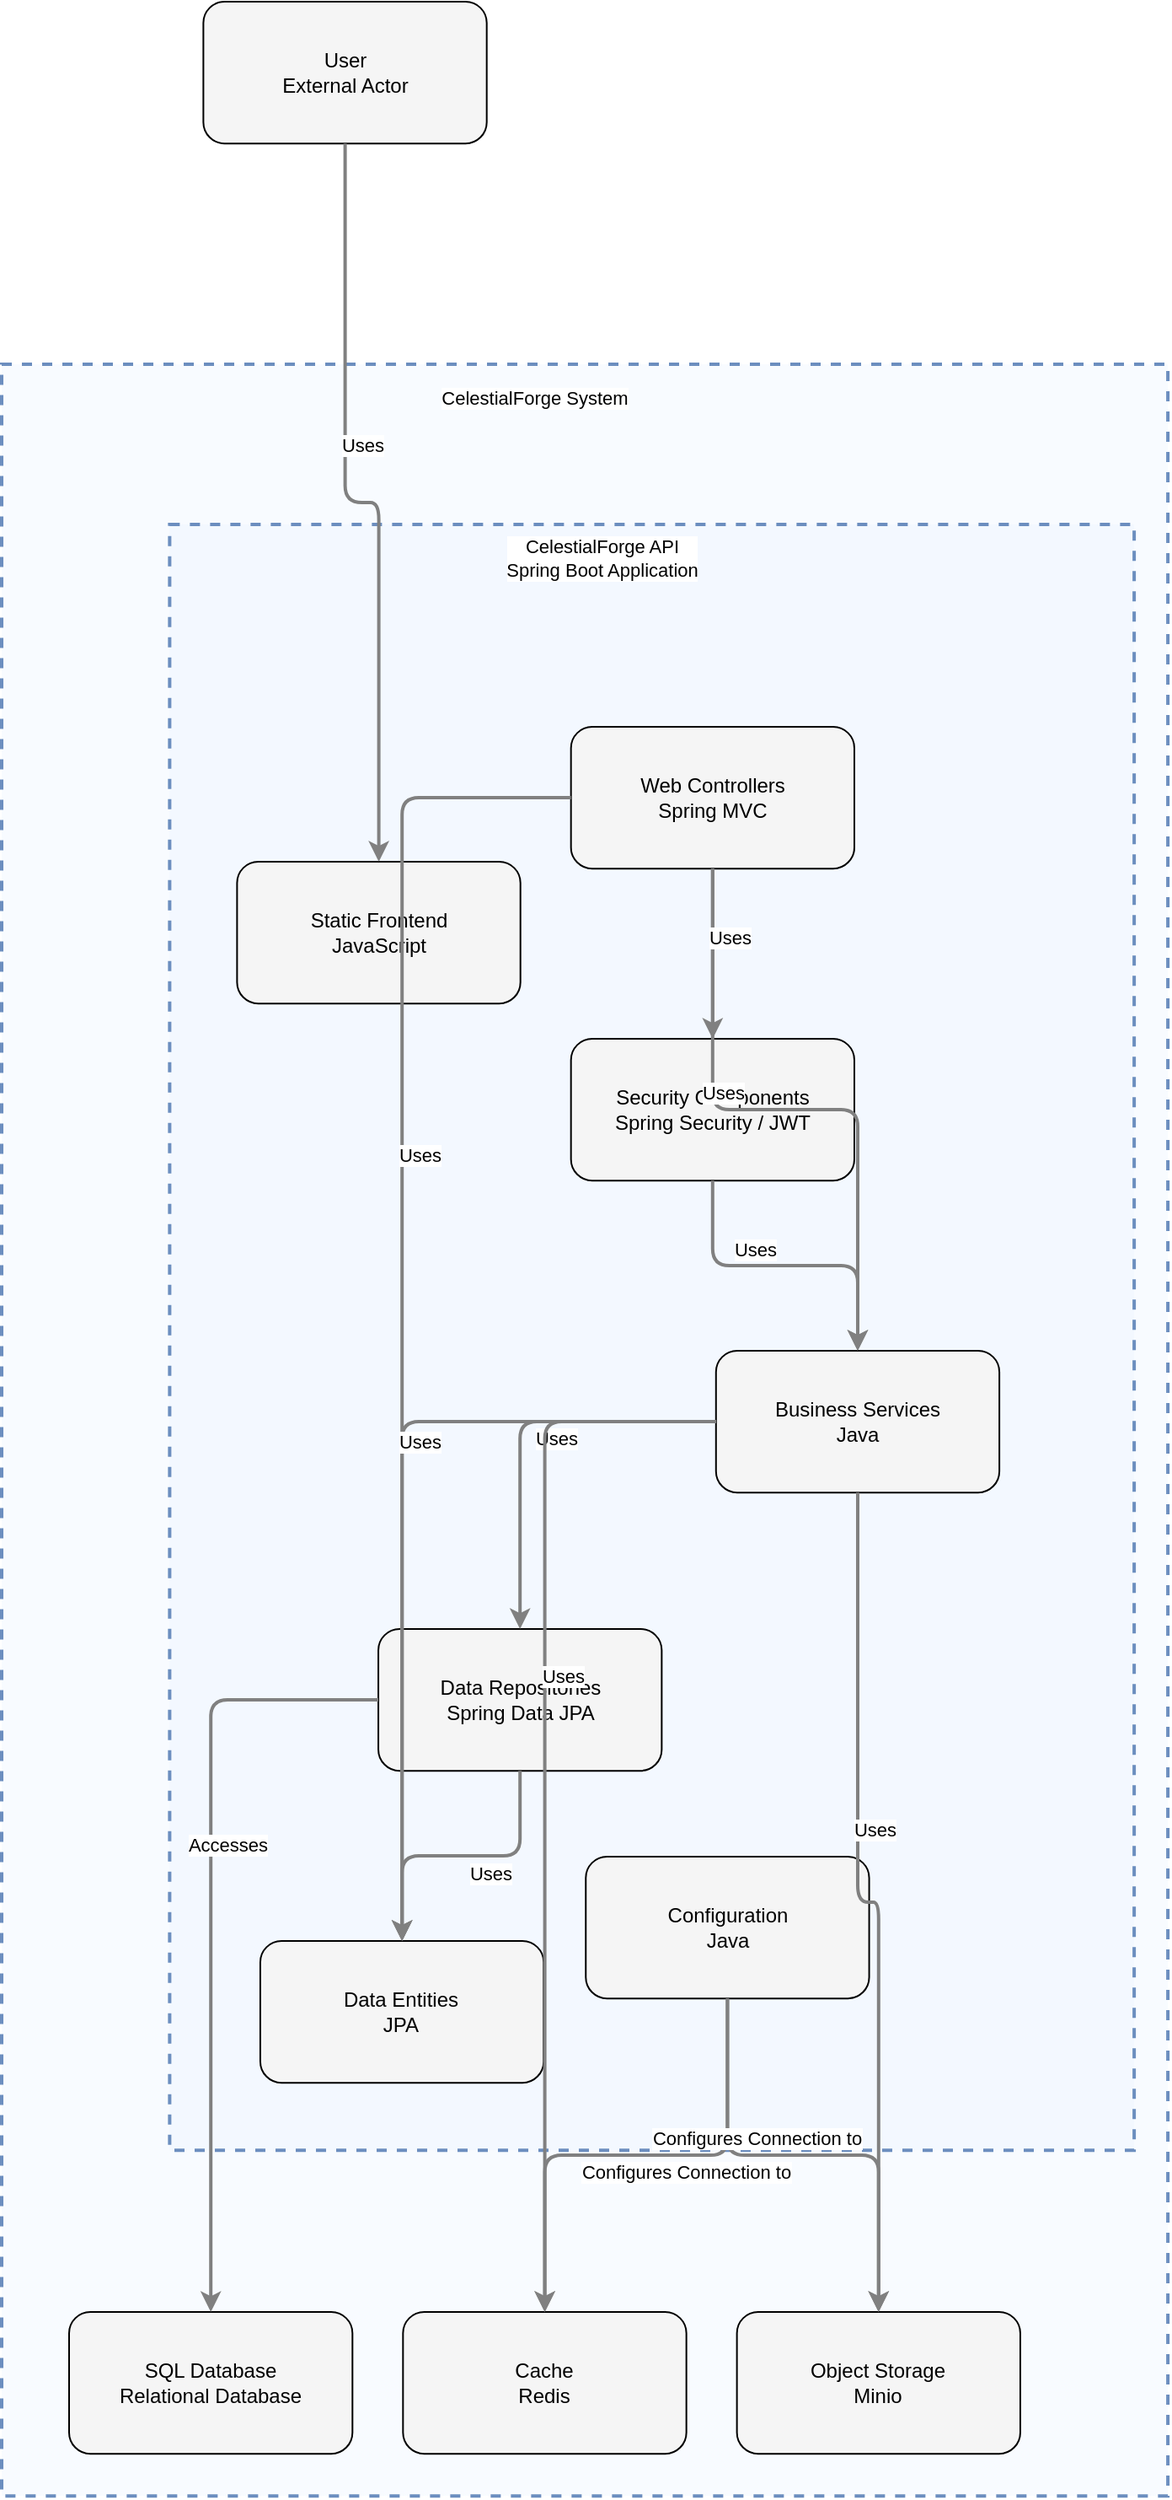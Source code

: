 <?xml version="1.0" encoding="UTF-8"?>
      <mxfile version="14.6.5" type="device">
        <diagram id="codeviz-diagram" name="System Diagram">
          <mxGraphModel dx="1000" dy="1000" grid="1" gridSize="10" guides="1" tooltips="1" connect="1" arrows="1" fold="1" page="1" pageScale="1" pageWidth="1169" pageHeight="827" math="0" shadow="0">
            <root>
              <mxCell id="0"/>
              <mxCell id="1" parent="0"/>
              <mxCell id="708" value="" style="html=1;whiteSpace=wrap;container=1;fillColor=#dae8fc;strokeColor=#6c8ebf;dashed=1;fillOpacity=20;strokeWidth=2;containerType=none;recursiveResize=0;movable=1;resizable=1;autosize=0;dropTarget=0" vertex="1" parent="707">
                <mxGeometry x="99.684" y="95" width="572.368" height="964.079" as="geometry"/>
              </mxCell>
              <mxCell id="708_label" value="CelestialForge API&lt;br&gt;Spring Boot Application" style="edgeLabel;html=1;align=center;verticalAlign=middle;resizable=0;labelBackgroundColor=white;spacing=5" vertex="1" parent="707">
                <mxGeometry x="107.684" y="103" width="496.368" height="24" as="geometry"/>
              </mxCell>
<mxCell id="707" value="" style="html=1;whiteSpace=wrap;container=1;fillColor=#dae8fc;strokeColor=#6c8ebf;dashed=1;fillOpacity=20;strokeWidth=2;containerType=none;recursiveResize=0;movable=1;resizable=1;autosize=0;dropTarget=0" vertex="1" parent="1">
                <mxGeometry x="22" y="227" width="692.052" height="1264.079" as="geometry"/>
              </mxCell>
              <mxCell id="707_label" value="CelestialForge System" style="edgeLabel;html=1;align=center;verticalAlign=middle;resizable=0;labelBackgroundColor=white;spacing=5" vertex="1" parent="1">
                <mxGeometry x="30" y="235" width="616.052" height="24" as="geometry"/>
              </mxCell>
              <mxCell id="709" value="User&lt;br&gt;External Actor" style="rounded=1;whiteSpace=wrap;html=1;fillColor=#f5f5f5" vertex="1" parent="1">
                    <mxGeometry x="141.684" y="12" width="168.158" height="84.079" as="geometry"/>
                  </mxCell>
<mxCell id="717" value="SQL Database&lt;br&gt;Relational Database" style="rounded=1;whiteSpace=wrap;html=1;fillColor=#f5f5f5" vertex="1" parent="707">
                    <mxGeometry x="40" y="1155" width="168.158" height="84.079" as="geometry"/>
                  </mxCell>
<mxCell id="718" value="Cache&lt;br&gt;Redis" style="rounded=1;whiteSpace=wrap;html=1;fillColor=#f5f5f5" vertex="1" parent="707">
                    <mxGeometry x="238.158" y="1155" width="168.158" height="84.079" as="geometry"/>
                  </mxCell>
<mxCell id="719" value="Object Storage&lt;br&gt;Minio" style="rounded=1;whiteSpace=wrap;html=1;fillColor=#f5f5f5" vertex="1" parent="707">
                    <mxGeometry x="436.316" y="1155" width="168.158" height="84.079" as="geometry"/>
                  </mxCell>
<mxCell id="710" value="Web Controllers&lt;br&gt;Spring MVC" style="rounded=1;whiteSpace=wrap;html=1;fillColor=#f5f5f5" vertex="1" parent="708">
                    <mxGeometry x="238.158" y="120" width="168.158" height="84.079" as="geometry"/>
                  </mxCell>
<mxCell id="711" value="Business Services&lt;br&gt;Java" style="rounded=1;whiteSpace=wrap;html=1;fillColor=#f5f5f5" vertex="1" parent="708">
                    <mxGeometry x="324.21" y="490" width="168.158" height="84.079" as="geometry"/>
                  </mxCell>
<mxCell id="712" value="Data Repositories&lt;br&gt;Spring Data JPA" style="rounded=1;whiteSpace=wrap;html=1;fillColor=#f5f5f5" vertex="1" parent="708">
                    <mxGeometry x="123.842" y="655" width="168.158" height="84.079" as="geometry"/>
                  </mxCell>
<mxCell id="713" value="Data Entities&lt;br&gt;JPA" style="rounded=1;whiteSpace=wrap;html=1;fillColor=#f5f5f5" vertex="1" parent="708">
                    <mxGeometry x="53.776" y="840" width="168.158" height="84.079" as="geometry"/>
                  </mxCell>
<mxCell id="714" value="Security Components&lt;br&gt;Spring Security / JWT" style="rounded=1;whiteSpace=wrap;html=1;fillColor=#f5f5f5" vertex="1" parent="708">
                    <mxGeometry x="238.158" y="305" width="168.158" height="84.079" as="geometry"/>
                  </mxCell>
<mxCell id="715" value="Configuration&lt;br&gt;Java" style="rounded=1;whiteSpace=wrap;html=1;fillColor=#f5f5f5" vertex="1" parent="708">
                    <mxGeometry x="246.947" y="790" width="168.158" height="84.079" as="geometry"/>
                  </mxCell>
<mxCell id="716" value="Static Frontend&lt;br&gt;JavaScript" style="rounded=1;whiteSpace=wrap;html=1;fillColor=#f5f5f5" vertex="1" parent="708">
                    <mxGeometry x="40" y="200" width="168.158" height="84.079" as="geometry"/>
                  </mxCell>
              <mxCell id="edge-7758" style="edgeStyle=orthogonalEdgeStyle;rounded=1;orthogonalLoop=1;jettySize=auto;html=1;strokeColor=#808080;strokeWidth=2;jumpStyle=arc;jumpSize=10;spacing=15;labelBackgroundColor=white;labelBorderColor=none" edge="1" parent="1" source="710" target="711">
                  <mxGeometry relative="1" as="geometry"/>
                </mxCell>
                <mxCell id="edge-7758_label" value="Uses" style="edgeLabel;html=1;align=center;verticalAlign=middle;resizable=0;points=[];" vertex="1" connectable="0" parent="edge-7758">
                  <mxGeometry x="-0.2" y="10" relative="1" as="geometry">
                    <mxPoint as="offset"/>
                  </mxGeometry>
                </mxCell>
<mxCell id="edge-7759" style="edgeStyle=orthogonalEdgeStyle;rounded=1;orthogonalLoop=1;jettySize=auto;html=1;strokeColor=#808080;strokeWidth=2;jumpStyle=arc;jumpSize=10;spacing=15;labelBackgroundColor=white;labelBorderColor=none" edge="1" parent="1" source="710" target="713">
                  <mxGeometry relative="1" as="geometry"/>
                </mxCell>
                <mxCell id="edge-7759_label" value="Uses" style="edgeLabel;html=1;align=center;verticalAlign=middle;resizable=0;points=[];" vertex="1" connectable="0" parent="edge-7759">
                  <mxGeometry x="-0.2" y="10" relative="1" as="geometry">
                    <mxPoint as="offset"/>
                  </mxGeometry>
                </mxCell>
<mxCell id="edge-7760" style="edgeStyle=orthogonalEdgeStyle;rounded=1;orthogonalLoop=1;jettySize=auto;html=1;strokeColor=#808080;strokeWidth=2;jumpStyle=arc;jumpSize=10;spacing=15;labelBackgroundColor=white;labelBorderColor=none" edge="1" parent="1" source="710" target="714">
                  <mxGeometry relative="1" as="geometry"/>
                </mxCell>
                <mxCell id="edge-7760_label" value="Uses" style="edgeLabel;html=1;align=center;verticalAlign=middle;resizable=0;points=[];" vertex="1" connectable="0" parent="edge-7760">
                  <mxGeometry x="-0.2" y="10" relative="1" as="geometry">
                    <mxPoint as="offset"/>
                  </mxGeometry>
                </mxCell>
<mxCell id="edge-7767" style="edgeStyle=orthogonalEdgeStyle;rounded=1;orthogonalLoop=1;jettySize=auto;html=1;strokeColor=#808080;strokeWidth=2;jumpStyle=arc;jumpSize=10;spacing=15;labelBackgroundColor=white;labelBorderColor=none" edge="1" parent="1" source="714" target="711">
                  <mxGeometry relative="1" as="geometry"/>
                </mxCell>
                <mxCell id="edge-7767_label" value="Uses" style="edgeLabel;html=1;align=center;verticalAlign=middle;resizable=0;points=[];" vertex="1" connectable="0" parent="edge-7767">
                  <mxGeometry x="-0.2" y="10" relative="1" as="geometry">
                    <mxPoint as="offset"/>
                  </mxGeometry>
                </mxCell>
<mxCell id="edge-7761" style="edgeStyle=orthogonalEdgeStyle;rounded=1;orthogonalLoop=1;jettySize=auto;html=1;strokeColor=#808080;strokeWidth=2;jumpStyle=arc;jumpSize=10;spacing=15;labelBackgroundColor=white;labelBorderColor=none" edge="1" parent="1" source="711" target="712">
                  <mxGeometry relative="1" as="geometry"/>
                </mxCell>
                <mxCell id="edge-7761_label" value="Uses" style="edgeLabel;html=1;align=center;verticalAlign=middle;resizable=0;points=[];" vertex="1" connectable="0" parent="edge-7761">
                  <mxGeometry x="-0.2" y="10" relative="1" as="geometry">
                    <mxPoint as="offset"/>
                  </mxGeometry>
                </mxCell>
<mxCell id="edge-7762" style="edgeStyle=orthogonalEdgeStyle;rounded=1;orthogonalLoop=1;jettySize=auto;html=1;strokeColor=#808080;strokeWidth=2;jumpStyle=arc;jumpSize=10;spacing=15;labelBackgroundColor=white;labelBorderColor=none" edge="1" parent="1" source="711" target="713">
                  <mxGeometry relative="1" as="geometry"/>
                </mxCell>
                <mxCell id="edge-7762_label" value="Uses" style="edgeLabel;html=1;align=center;verticalAlign=middle;resizable=0;points=[];" vertex="1" connectable="0" parent="edge-7762">
                  <mxGeometry x="-0.2" y="10" relative="1" as="geometry">
                    <mxPoint as="offset"/>
                  </mxGeometry>
                </mxCell>
<mxCell id="edge-7763" style="edgeStyle=orthogonalEdgeStyle;rounded=1;orthogonalLoop=1;jettySize=auto;html=1;strokeColor=#808080;strokeWidth=2;jumpStyle=arc;jumpSize=10;spacing=15;labelBackgroundColor=white;labelBorderColor=none" edge="1" parent="1" source="711" target="718">
                  <mxGeometry relative="1" as="geometry"/>
                </mxCell>
                <mxCell id="edge-7763_label" value="Uses" style="edgeLabel;html=1;align=center;verticalAlign=middle;resizable=0;points=[];" vertex="1" connectable="0" parent="edge-7763">
                  <mxGeometry x="-0.2" y="10" relative="1" as="geometry">
                    <mxPoint as="offset"/>
                  </mxGeometry>
                </mxCell>
<mxCell id="edge-7764" style="edgeStyle=orthogonalEdgeStyle;rounded=1;orthogonalLoop=1;jettySize=auto;html=1;strokeColor=#808080;strokeWidth=2;jumpStyle=arc;jumpSize=10;spacing=15;labelBackgroundColor=white;labelBorderColor=none" edge="1" parent="1" source="711" target="719">
                  <mxGeometry relative="1" as="geometry"/>
                </mxCell>
                <mxCell id="edge-7764_label" value="Uses" style="edgeLabel;html=1;align=center;verticalAlign=middle;resizable=0;points=[];" vertex="1" connectable="0" parent="edge-7764">
                  <mxGeometry x="-0.2" y="10" relative="1" as="geometry">
                    <mxPoint as="offset"/>
                  </mxGeometry>
                </mxCell>
<mxCell id="edge-7765" style="edgeStyle=orthogonalEdgeStyle;rounded=1;orthogonalLoop=1;jettySize=auto;html=1;strokeColor=#808080;strokeWidth=2;jumpStyle=arc;jumpSize=10;spacing=15;labelBackgroundColor=white;labelBorderColor=none" edge="1" parent="1" source="712" target="713">
                  <mxGeometry relative="1" as="geometry"/>
                </mxCell>
                <mxCell id="edge-7765_label" value="Uses" style="edgeLabel;html=1;align=center;verticalAlign=middle;resizable=0;points=[];" vertex="1" connectable="0" parent="edge-7765">
                  <mxGeometry x="-0.2" y="10" relative="1" as="geometry">
                    <mxPoint as="offset"/>
                  </mxGeometry>
                </mxCell>
<mxCell id="edge-7766" style="edgeStyle=orthogonalEdgeStyle;rounded=1;orthogonalLoop=1;jettySize=auto;html=1;strokeColor=#808080;strokeWidth=2;jumpStyle=arc;jumpSize=10;spacing=15;labelBackgroundColor=white;labelBorderColor=none" edge="1" parent="1" source="712" target="717">
                  <mxGeometry relative="1" as="geometry"/>
                </mxCell>
                <mxCell id="edge-7766_label" value="Accesses" style="edgeLabel;html=1;align=center;verticalAlign=middle;resizable=0;points=[];" vertex="1" connectable="0" parent="edge-7766">
                  <mxGeometry x="-0.2" y="10" relative="1" as="geometry">
                    <mxPoint as="offset"/>
                  </mxGeometry>
                </mxCell>
<mxCell id="edge-7757" style="edgeStyle=orthogonalEdgeStyle;rounded=1;orthogonalLoop=1;jettySize=auto;html=1;strokeColor=#808080;strokeWidth=2;jumpStyle=arc;jumpSize=10;spacing=15;labelBackgroundColor=white;labelBorderColor=none" edge="1" parent="1" source="709" target="716">
                  <mxGeometry relative="1" as="geometry"/>
                </mxCell>
                <mxCell id="edge-7757_label" value="Uses" style="edgeLabel;html=1;align=center;verticalAlign=middle;resizable=0;points=[];" vertex="1" connectable="0" parent="edge-7757">
                  <mxGeometry x="-0.2" y="10" relative="1" as="geometry">
                    <mxPoint as="offset"/>
                  </mxGeometry>
                </mxCell>
<mxCell id="edge-7768" style="edgeStyle=orthogonalEdgeStyle;rounded=1;orthogonalLoop=1;jettySize=auto;html=1;strokeColor=#808080;strokeWidth=2;jumpStyle=arc;jumpSize=10;spacing=15;labelBackgroundColor=white;labelBorderColor=none" edge="1" parent="1" source="715" target="718">
                  <mxGeometry relative="1" as="geometry"/>
                </mxCell>
                <mxCell id="edge-7768_label" value="Configures Connection to" style="edgeLabel;html=1;align=center;verticalAlign=middle;resizable=0;points=[];" vertex="1" connectable="0" parent="edge-7768">
                  <mxGeometry x="-0.2" y="10" relative="1" as="geometry">
                    <mxPoint as="offset"/>
                  </mxGeometry>
                </mxCell>
<mxCell id="edge-7769" style="edgeStyle=orthogonalEdgeStyle;rounded=1;orthogonalLoop=1;jettySize=auto;html=1;strokeColor=#808080;strokeWidth=2;jumpStyle=arc;jumpSize=10;spacing=15;labelBackgroundColor=white;labelBorderColor=none" edge="1" parent="1" source="715" target="719">
                  <mxGeometry relative="1" as="geometry"/>
                </mxCell>
                <mxCell id="edge-7769_label" value="Configures Connection to" style="edgeLabel;html=1;align=center;verticalAlign=middle;resizable=0;points=[];" vertex="1" connectable="0" parent="edge-7769">
                  <mxGeometry x="-0.2" y="10" relative="1" as="geometry">
                    <mxPoint as="offset"/>
                  </mxGeometry>
                </mxCell>
            </root>
          </mxGraphModel>
        </diagram>
      </mxfile>